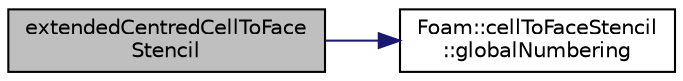 digraph "extendedCentredCellToFaceStencil"
{
  bgcolor="transparent";
  edge [fontname="Helvetica",fontsize="10",labelfontname="Helvetica",labelfontsize="10"];
  node [fontname="Helvetica",fontsize="10",shape=record];
  rankdir="LR";
  Node0 [label="extendedCentredCellToFace\lStencil",height=0.2,width=0.4,color="black", fillcolor="grey75", style="filled", fontcolor="black"];
  Node0 -> Node1 [color="midnightblue",fontsize="10",style="solid",fontname="Helvetica"];
  Node1 [label="Foam::cellToFaceStencil\l::globalNumbering",height=0.2,width=0.4,color="black",URL="$a23513.html#a1b3e7faa331b6cfc9b657a67b1632928",tooltip="Global numbering for cells and boundary faces. "];
}
